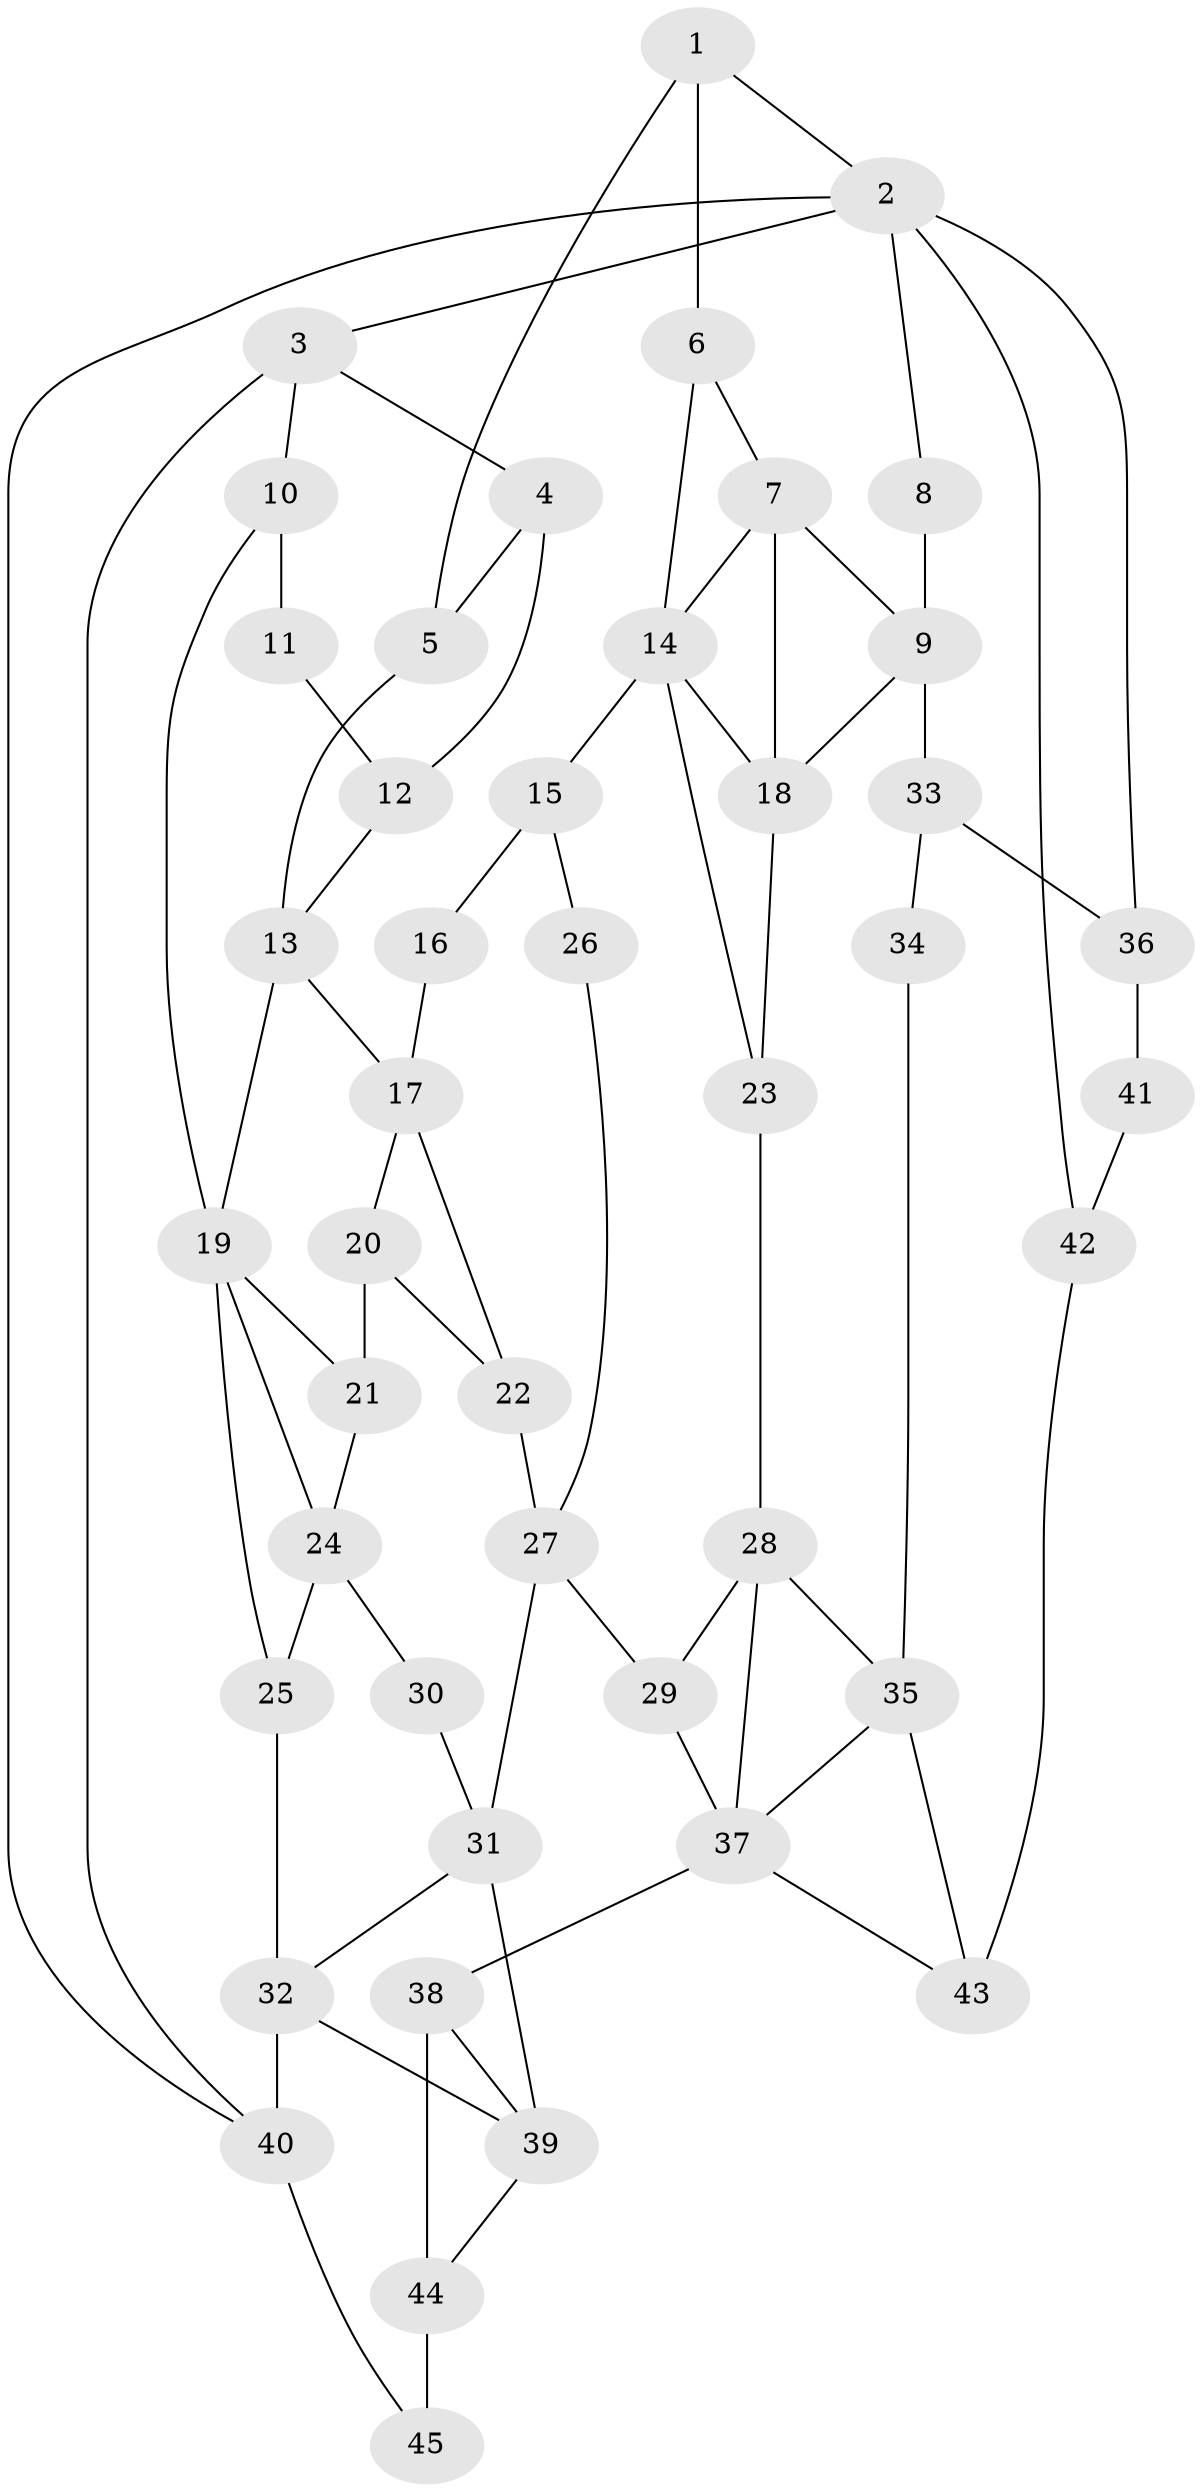 // original degree distribution, {4: 0.25, 5: 0.5, 3: 0.017857142857142856, 6: 0.23214285714285715}
// Generated by graph-tools (version 1.1) at 2025/54/03/04/25 22:54:45]
// undirected, 45 vertices, 75 edges
graph export_dot {
  node [color=gray90,style=filled];
  1;
  2;
  3;
  4;
  5;
  6;
  7;
  8;
  9;
  10;
  11;
  12;
  13;
  14;
  15;
  16;
  17;
  18;
  19;
  20;
  21;
  22;
  23;
  24;
  25;
  26;
  27;
  28;
  29;
  30;
  31;
  32;
  33;
  34;
  35;
  36;
  37;
  38;
  39;
  40;
  41;
  42;
  43;
  44;
  45;
  1 -- 2 [weight=1.0];
  1 -- 5 [weight=1.0];
  1 -- 6 [weight=1.0];
  2 -- 3 [weight=1.0];
  2 -- 8 [weight=1.0];
  2 -- 36 [weight=1.0];
  2 -- 40 [weight=1.0];
  2 -- 42 [weight=1.0];
  3 -- 4 [weight=1.0];
  3 -- 10 [weight=1.0];
  3 -- 40 [weight=1.0];
  4 -- 5 [weight=1.0];
  4 -- 12 [weight=1.0];
  5 -- 13 [weight=1.0];
  6 -- 7 [weight=1.0];
  6 -- 14 [weight=1.0];
  7 -- 9 [weight=1.0];
  7 -- 14 [weight=1.0];
  7 -- 18 [weight=1.0];
  8 -- 9 [weight=2.0];
  9 -- 18 [weight=1.0];
  9 -- 33 [weight=2.0];
  10 -- 11 [weight=1.0];
  10 -- 19 [weight=1.0];
  11 -- 12 [weight=1.0];
  12 -- 13 [weight=1.0];
  13 -- 17 [weight=2.0];
  13 -- 19 [weight=1.0];
  14 -- 15 [weight=2.0];
  14 -- 18 [weight=1.0];
  14 -- 23 [weight=1.0];
  15 -- 16 [weight=2.0];
  15 -- 26 [weight=2.0];
  16 -- 17 [weight=2.0];
  17 -- 20 [weight=1.0];
  17 -- 22 [weight=1.0];
  18 -- 23 [weight=1.0];
  19 -- 21 [weight=1.0];
  19 -- 24 [weight=1.0];
  19 -- 25 [weight=1.0];
  20 -- 21 [weight=4.0];
  20 -- 22 [weight=1.0];
  21 -- 24 [weight=1.0];
  22 -- 27 [weight=1.0];
  23 -- 28 [weight=2.0];
  24 -- 25 [weight=2.0];
  24 -- 30 [weight=2.0];
  25 -- 32 [weight=1.0];
  26 -- 27 [weight=1.0];
  27 -- 29 [weight=1.0];
  27 -- 31 [weight=2.0];
  28 -- 29 [weight=2.0];
  28 -- 35 [weight=1.0];
  28 -- 37 [weight=1.0];
  29 -- 37 [weight=1.0];
  30 -- 31 [weight=2.0];
  31 -- 32 [weight=1.0];
  31 -- 39 [weight=1.0];
  32 -- 39 [weight=1.0];
  32 -- 40 [weight=2.0];
  33 -- 34 [weight=2.0];
  33 -- 36 [weight=2.0];
  34 -- 35 [weight=1.0];
  35 -- 37 [weight=1.0];
  35 -- 43 [weight=1.0];
  36 -- 41 [weight=3.0];
  37 -- 38 [weight=2.0];
  37 -- 43 [weight=1.0];
  38 -- 39 [weight=1.0];
  38 -- 44 [weight=3.0];
  39 -- 44 [weight=1.0];
  40 -- 45 [weight=1.0];
  41 -- 42 [weight=3.0];
  42 -- 43 [weight=2.0];
  44 -- 45 [weight=2.0];
}
